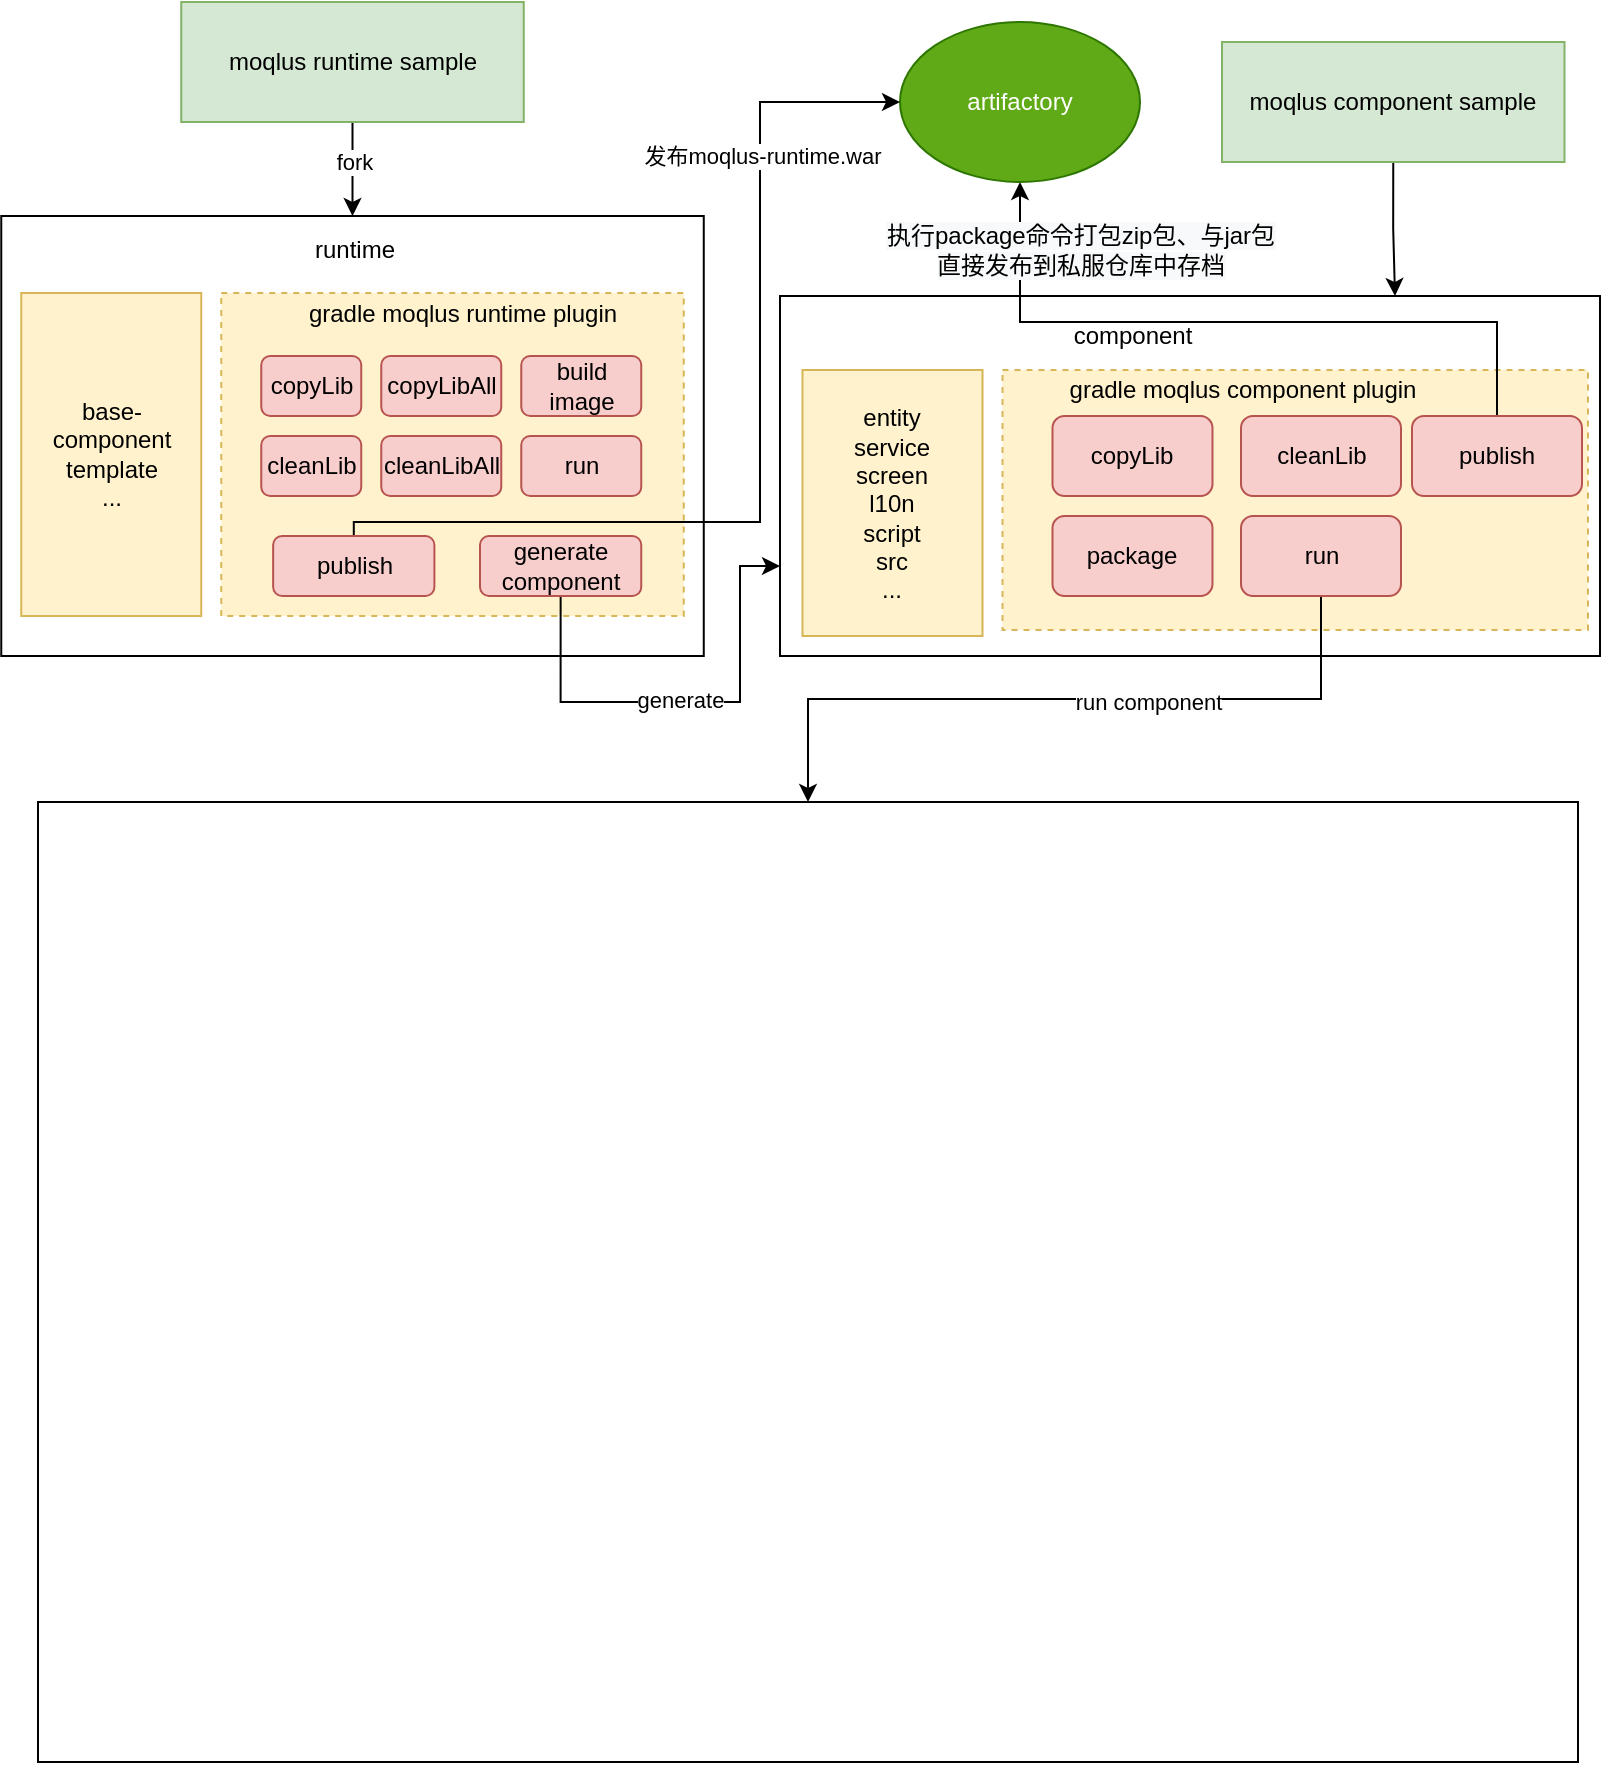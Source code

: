 <mxfile version="14.6.13" type="device"><diagram id="PvjZ6XnUrwSra-wk5srO" name="第 1 页"><mxGraphModel dx="1185" dy="685" grid="1" gridSize="10" guides="1" tooltips="1" connect="1" arrows="1" fold="1" page="1" pageScale="1" pageWidth="827" pageHeight="1169" math="0" shadow="0"><root><mxCell id="0"/><mxCell id="1" parent="0"/><mxCell id="Pg7StMzasvaw5aOJiL9r-1" value="" style="rounded=0;whiteSpace=wrap;html=1;" parent="1" vertex="1"><mxGeometry x="400" y="157" width="410" height="180" as="geometry"/></mxCell><mxCell id="Pg7StMzasvaw5aOJiL9r-5" value="" style="rounded=0;whiteSpace=wrap;html=1;dashed=1;fillColor=#fff2cc;strokeColor=#d6b656;" parent="1" vertex="1"><mxGeometry x="511.25" y="194" width="292.75" height="130" as="geometry"/></mxCell><mxCell id="Pg7StMzasvaw5aOJiL9r-6" value="&lt;span style=&quot;font-family: &amp;#34;helvetica&amp;#34;&quot;&gt;component&lt;/span&gt;" style="text;html=1;align=center;verticalAlign=middle;resizable=0;points=[];autosize=1;" parent="1" vertex="1"><mxGeometry x="541.25" y="167" width="70" height="20" as="geometry"/></mxCell><mxCell id="Pg7StMzasvaw5aOJiL9r-7" value="gradle moqlus component plugin" style="text;html=1;align=center;verticalAlign=middle;resizable=0;points=[];autosize=1;" parent="1" vertex="1"><mxGeometry x="536.25" y="194" width="190" height="20" as="geometry"/></mxCell><mxCell id="Pg7StMzasvaw5aOJiL9r-8" value="copyLib" style="rounded=1;whiteSpace=wrap;html=1;fillColor=#f8cecc;strokeColor=#b85450;" parent="1" vertex="1"><mxGeometry x="536.25" y="217" width="80" height="40" as="geometry"/></mxCell><mxCell id="Pg7StMzasvaw5aOJiL9r-9" value="cleanLib" style="rounded=1;whiteSpace=wrap;html=1;fillColor=#f8cecc;strokeColor=#b85450;" parent="1" vertex="1"><mxGeometry x="630.5" y="217" width="80" height="40" as="geometry"/></mxCell><mxCell id="Pg7StMzasvaw5aOJiL9r-10" value="package" style="rounded=1;whiteSpace=wrap;html=1;fillColor=#f8cecc;strokeColor=#b85450;" parent="1" vertex="1"><mxGeometry x="536.25" y="267" width="80" height="40" as="geometry"/></mxCell><mxCell id="u6Wj6P96WC-VDejiv2Aq-11" style="edgeStyle=orthogonalEdgeStyle;rounded=0;orthogonalLoop=1;jettySize=auto;html=1;exitX=0.5;exitY=0;exitDx=0;exitDy=0;entryX=0.5;entryY=1;entryDx=0;entryDy=0;" parent="1" source="Pg7StMzasvaw5aOJiL9r-11" target="u6Wj6P96WC-VDejiv2Aq-10" edge="1"><mxGeometry relative="1" as="geometry"><Array as="points"><mxPoint x="759" y="170"/><mxPoint x="520" y="170"/></Array></mxGeometry></mxCell><mxCell id="u6Wj6P96WC-VDejiv2Aq-12" value="&lt;span style=&quot;font-size: 12px ; text-align: left ; background-color: rgb(248 , 249 , 250)&quot;&gt;执行package命令打包zip包、与jar包&lt;br&gt;直接发布到私服仓库中存档&lt;/span&gt;" style="edgeLabel;html=1;align=center;verticalAlign=middle;resizable=0;points=[];" parent="u6Wj6P96WC-VDejiv2Aq-11" vertex="1" connectable="0"><mxGeometry x="0.168" y="1" relative="1" as="geometry"><mxPoint x="-48" y="-37" as="offset"/></mxGeometry></mxCell><mxCell id="Pg7StMzasvaw5aOJiL9r-11" value="publish" style="rounded=1;whiteSpace=wrap;html=1;fillColor=#f8cecc;strokeColor=#b85450;" parent="1" vertex="1"><mxGeometry x="716" y="217" width="85" height="40" as="geometry"/></mxCell><mxCell id="Pg7StMzasvaw5aOJiL9r-12" value="entity&lt;br&gt;service&lt;br&gt;screen&lt;br&gt;l10n&lt;br&gt;script&lt;br&gt;src&lt;br&gt;..." style="rounded=0;whiteSpace=wrap;html=1;fillColor=#fff2cc;strokeColor=#d6b656;" parent="1" vertex="1"><mxGeometry x="411.25" y="194" width="90" height="133" as="geometry"/></mxCell><mxCell id="Pg7StMzasvaw5aOJiL9r-13" value="" style="rounded=0;whiteSpace=wrap;html=1;" parent="1" vertex="1"><mxGeometry x="10.63" y="117" width="351.25" height="220" as="geometry"/></mxCell><mxCell id="Pg7StMzasvaw5aOJiL9r-14" value="&lt;span style=&quot;font-family: &amp;#34;helvetica&amp;#34;&quot;&gt;runtime&lt;/span&gt;" style="text;html=1;align=center;verticalAlign=middle;resizable=0;points=[];autosize=1;" parent="1" vertex="1"><mxGeometry x="156.88" y="124" width="60" height="20" as="geometry"/></mxCell><mxCell id="Pg7StMzasvaw5aOJiL9r-15" value="" style="rounded=0;whiteSpace=wrap;html=1;dashed=1;fillColor=#fff2cc;strokeColor=#d6b656;" parent="1" vertex="1"><mxGeometry x="120.63" y="155.5" width="231.25" height="161.5" as="geometry"/></mxCell><mxCell id="Pg7StMzasvaw5aOJiL9r-16" value="gradle moqlus runtime plugin" style="text;html=1;align=center;verticalAlign=middle;resizable=0;points=[];autosize=1;" parent="1" vertex="1"><mxGeometry x="155.63" y="155.5" width="170" height="20" as="geometry"/></mxCell><mxCell id="Pg7StMzasvaw5aOJiL9r-17" value="base-component&lt;br&gt;template&lt;br&gt;..." style="rounded=0;whiteSpace=wrap;html=1;fillColor=#fff2cc;strokeColor=#d6b656;" parent="1" vertex="1"><mxGeometry x="20.63" y="155.5" width="90" height="161.5" as="geometry"/></mxCell><mxCell id="Pg7StMzasvaw5aOJiL9r-18" value="copyLib" style="rounded=1;whiteSpace=wrap;html=1;fillColor=#f8cecc;strokeColor=#b85450;" parent="1" vertex="1"><mxGeometry x="140.63" y="187" width="50" height="30" as="geometry"/></mxCell><mxCell id="Pg7StMzasvaw5aOJiL9r-19" value="copyLibAll" style="rounded=1;whiteSpace=wrap;html=1;fillColor=#f8cecc;strokeColor=#b85450;" parent="1" vertex="1"><mxGeometry x="200.63" y="187" width="60" height="30" as="geometry"/></mxCell><mxCell id="Pg7StMzasvaw5aOJiL9r-20" value="cleanLib" style="rounded=1;whiteSpace=wrap;html=1;fillColor=#f8cecc;strokeColor=#b85450;" parent="1" vertex="1"><mxGeometry x="140.63" y="227" width="50" height="30" as="geometry"/></mxCell><mxCell id="Pg7StMzasvaw5aOJiL9r-21" value="cleanLibAll" style="rounded=1;whiteSpace=wrap;html=1;fillColor=#f8cecc;strokeColor=#b85450;" parent="1" vertex="1"><mxGeometry x="200.63" y="227" width="60" height="30" as="geometry"/></mxCell><mxCell id="Pg7StMzasvaw5aOJiL9r-22" value="build image" style="rounded=1;whiteSpace=wrap;html=1;fillColor=#f8cecc;strokeColor=#b85450;" parent="1" vertex="1"><mxGeometry x="270.63" y="187" width="60" height="30" as="geometry"/></mxCell><mxCell id="Pg7StMzasvaw5aOJiL9r-23" value="run" style="rounded=1;whiteSpace=wrap;html=1;fillColor=#f8cecc;strokeColor=#b85450;" parent="1" vertex="1"><mxGeometry x="270.63" y="227" width="60" height="30" as="geometry"/></mxCell><mxCell id="glJtPN-YyVJ41_yOm9gf-1" style="edgeStyle=orthogonalEdgeStyle;rounded=0;orthogonalLoop=1;jettySize=auto;html=1;exitX=0.5;exitY=1;exitDx=0;exitDy=0;entryX=0;entryY=0.75;entryDx=0;entryDy=0;" edge="1" parent="1" source="u6Wj6P96WC-VDejiv2Aq-1" target="Pg7StMzasvaw5aOJiL9r-1"><mxGeometry relative="1" as="geometry"><Array as="points"><mxPoint x="290" y="360"/><mxPoint x="380" y="360"/><mxPoint x="380" y="292"/></Array></mxGeometry></mxCell><mxCell id="glJtPN-YyVJ41_yOm9gf-4" value="generate" style="edgeLabel;html=1;align=center;verticalAlign=middle;resizable=0;points=[];" vertex="1" connectable="0" parent="glJtPN-YyVJ41_yOm9gf-1"><mxGeometry x="-0.178" y="1" relative="1" as="geometry"><mxPoint x="17" as="offset"/></mxGeometry></mxCell><mxCell id="u6Wj6P96WC-VDejiv2Aq-1" value="generate component" style="rounded=1;whiteSpace=wrap;html=1;fillColor=#f8cecc;strokeColor=#b85450;" parent="1" vertex="1"><mxGeometry x="250" y="277" width="80.63" height="30" as="geometry"/></mxCell><mxCell id="u6Wj6P96WC-VDejiv2Aq-3" style="edgeStyle=orthogonalEdgeStyle;rounded=0;orthogonalLoop=1;jettySize=auto;html=1;entryX=0.5;entryY=0;entryDx=0;entryDy=0;" parent="1" source="u6Wj6P96WC-VDejiv2Aq-2" target="Pg7StMzasvaw5aOJiL9r-13" edge="1"><mxGeometry relative="1" as="geometry"/></mxCell><mxCell id="u6Wj6P96WC-VDejiv2Aq-4" value="fork" style="edgeLabel;html=1;align=center;verticalAlign=middle;resizable=0;points=[];" parent="u6Wj6P96WC-VDejiv2Aq-3" vertex="1" connectable="0"><mxGeometry x="0.271" y="3" relative="1" as="geometry"><mxPoint x="-3" y="-10" as="offset"/></mxGeometry></mxCell><mxCell id="u6Wj6P96WC-VDejiv2Aq-2" value="moqlus runtime sample" style="rounded=0;whiteSpace=wrap;html=1;fillColor=#d5e8d4;strokeColor=#82b366;" parent="1" vertex="1"><mxGeometry x="100.63" y="10" width="171.25" height="60" as="geometry"/></mxCell><mxCell id="u6Wj6P96WC-VDejiv2Aq-10" value="artifactory" style="ellipse;whiteSpace=wrap;html=1;strokeColor=#2D7600;fillColor=#60a917;fontColor=#ffffff;" parent="1" vertex="1"><mxGeometry x="460" y="20" width="120" height="80" as="geometry"/></mxCell><mxCell id="glJtPN-YyVJ41_yOm9gf-6" style="edgeStyle=orthogonalEdgeStyle;rounded=0;orthogonalLoop=1;jettySize=auto;html=1;" edge="1" parent="1" source="GZs071waqfVNoAU9CrE4-1" target="glJtPN-YyVJ41_yOm9gf-5"><mxGeometry relative="1" as="geometry"/></mxCell><mxCell id="glJtPN-YyVJ41_yOm9gf-7" value="run component" style="edgeLabel;html=1;align=center;verticalAlign=middle;resizable=0;points=[];" vertex="1" connectable="0" parent="glJtPN-YyVJ41_yOm9gf-6"><mxGeometry x="-0.229" y="1" relative="1" as="geometry"><mxPoint as="offset"/></mxGeometry></mxCell><mxCell id="GZs071waqfVNoAU9CrE4-1" value="run" style="rounded=1;whiteSpace=wrap;html=1;fillColor=#f8cecc;strokeColor=#b85450;" parent="1" vertex="1"><mxGeometry x="630.5" y="267" width="80" height="40" as="geometry"/></mxCell><mxCell id="glJtPN-YyVJ41_yOm9gf-5" value="" style="rounded=0;whiteSpace=wrap;html=1;" vertex="1" parent="1"><mxGeometry x="29" y="410" width="770" height="480" as="geometry"/></mxCell><mxCell id="glJtPN-YyVJ41_yOm9gf-10" style="edgeStyle=orthogonalEdgeStyle;rounded=0;orthogonalLoop=1;jettySize=auto;html=1;exitX=0.5;exitY=1;exitDx=0;exitDy=0;entryX=0;entryY=0.5;entryDx=0;entryDy=0;" edge="1" parent="1" source="glJtPN-YyVJ41_yOm9gf-8" target="u6Wj6P96WC-VDejiv2Aq-10"><mxGeometry relative="1" as="geometry"><mxPoint x="410" y="60" as="targetPoint"/><Array as="points"><mxPoint x="187" y="270"/><mxPoint x="390" y="270"/><mxPoint x="390" y="60"/></Array></mxGeometry></mxCell><mxCell id="glJtPN-YyVJ41_yOm9gf-11" value="发布moqlus-runtime.war" style="edgeLabel;html=1;align=center;verticalAlign=middle;resizable=0;points=[];" vertex="1" connectable="0" parent="glJtPN-YyVJ41_yOm9gf-10"><mxGeometry x="0.009" y="-1" relative="1" as="geometry"><mxPoint y="-161" as="offset"/></mxGeometry></mxCell><mxCell id="glJtPN-YyVJ41_yOm9gf-8" value="publish" style="rounded=1;whiteSpace=wrap;html=1;fillColor=#f8cecc;strokeColor=#b85450;" vertex="1" parent="1"><mxGeometry x="146.57" y="277" width="80.63" height="30" as="geometry"/></mxCell><mxCell id="glJtPN-YyVJ41_yOm9gf-15" style="edgeStyle=orthogonalEdgeStyle;rounded=0;orthogonalLoop=1;jettySize=auto;html=1;exitX=0.5;exitY=1;exitDx=0;exitDy=0;entryX=0.75;entryY=0;entryDx=0;entryDy=0;" edge="1" parent="1" source="glJtPN-YyVJ41_yOm9gf-14" target="Pg7StMzasvaw5aOJiL9r-1"><mxGeometry relative="1" as="geometry"/></mxCell><mxCell id="glJtPN-YyVJ41_yOm9gf-14" value="moqlus component sample" style="rounded=0;whiteSpace=wrap;html=1;fillColor=#d5e8d4;strokeColor=#82b366;" vertex="1" parent="1"><mxGeometry x="621" y="30" width="171.25" height="60" as="geometry"/></mxCell></root></mxGraphModel></diagram></mxfile>